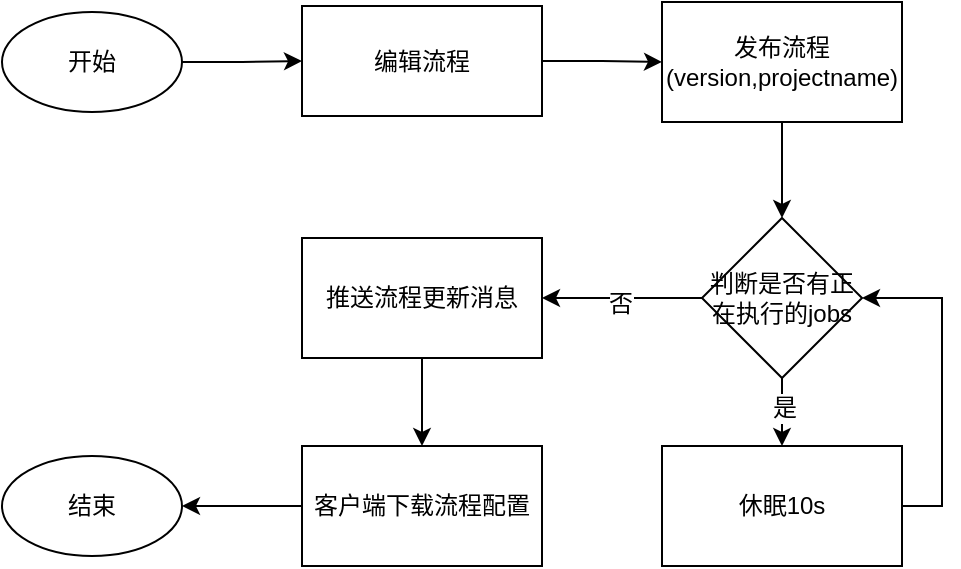 <mxfile version="10.6.6" type="github"><diagram id="TQMAV_Qb1uiiC1kjvwxt" name="Page-1"><mxGraphModel dx="758" dy="478" grid="1" gridSize="10" guides="1" tooltips="1" connect="1" arrows="1" fold="1" page="1" pageScale="1" pageWidth="827" pageHeight="1169" math="0" shadow="0"><root><mxCell id="0"/><mxCell id="1" parent="0"/><mxCell id="eJYYoPjG2V0fgvxtKTTT-3" value="" style="edgeStyle=orthogonalEdgeStyle;rounded=0;orthogonalLoop=1;jettySize=auto;html=1;" edge="1" parent="1" source="eJYYoPjG2V0fgvxtKTTT-1" target="eJYYoPjG2V0fgvxtKTTT-2"><mxGeometry relative="1" as="geometry"/></mxCell><mxCell id="eJYYoPjG2V0fgvxtKTTT-1" value="开始" style="ellipse;whiteSpace=wrap;html=1;" vertex="1" parent="1"><mxGeometry x="90" y="50" width="90" height="50" as="geometry"/></mxCell><mxCell id="eJYYoPjG2V0fgvxtKTTT-5" value="" style="edgeStyle=orthogonalEdgeStyle;rounded=0;orthogonalLoop=1;jettySize=auto;html=1;" edge="1" parent="1" source="eJYYoPjG2V0fgvxtKTTT-2" target="eJYYoPjG2V0fgvxtKTTT-4"><mxGeometry relative="1" as="geometry"/></mxCell><mxCell id="eJYYoPjG2V0fgvxtKTTT-2" value="编辑流程" style="rounded=0;whiteSpace=wrap;html=1;" vertex="1" parent="1"><mxGeometry x="240" y="47" width="120" height="55" as="geometry"/></mxCell><mxCell id="eJYYoPjG2V0fgvxtKTTT-7" value="" style="edgeStyle=orthogonalEdgeStyle;rounded=0;orthogonalLoop=1;jettySize=auto;html=1;entryX=0.5;entryY=0;entryDx=0;entryDy=0;" edge="1" parent="1" source="eJYYoPjG2V0fgvxtKTTT-4" target="eJYYoPjG2V0fgvxtKTTT-8"><mxGeometry relative="1" as="geometry"><mxPoint x="480" y="185" as="targetPoint"/></mxGeometry></mxCell><mxCell id="eJYYoPjG2V0fgvxtKTTT-4" value="发布流程(version,projectname)" style="rounded=0;whiteSpace=wrap;html=1;" vertex="1" parent="1"><mxGeometry x="420" y="45" width="120" height="60" as="geometry"/></mxCell><mxCell id="eJYYoPjG2V0fgvxtKTTT-10" value="" style="edgeStyle=orthogonalEdgeStyle;rounded=0;orthogonalLoop=1;jettySize=auto;html=1;entryX=0.5;entryY=0;entryDx=0;entryDy=0;" edge="1" parent="1" source="eJYYoPjG2V0fgvxtKTTT-8" target="eJYYoPjG2V0fgvxtKTTT-12"><mxGeometry relative="1" as="geometry"><mxPoint x="480" y="313" as="targetPoint"/></mxGeometry></mxCell><mxCell id="eJYYoPjG2V0fgvxtKTTT-11" value="是" style="text;html=1;resizable=0;points=[];align=center;verticalAlign=middle;labelBackgroundColor=#ffffff;" vertex="1" connectable="0" parent="eJYYoPjG2V0fgvxtKTTT-10"><mxGeometry x="-0.35" y="1" relative="1" as="geometry"><mxPoint as="offset"/></mxGeometry></mxCell><mxCell id="eJYYoPjG2V0fgvxtKTTT-16" value="" style="edgeStyle=orthogonalEdgeStyle;rounded=0;orthogonalLoop=1;jettySize=auto;html=1;" edge="1" parent="1" source="eJYYoPjG2V0fgvxtKTTT-8"><mxGeometry relative="1" as="geometry"><mxPoint x="360" y="193" as="targetPoint"/></mxGeometry></mxCell><mxCell id="eJYYoPjG2V0fgvxtKTTT-17" value="否" style="text;html=1;resizable=0;points=[];align=center;verticalAlign=middle;labelBackgroundColor=#ffffff;" vertex="1" connectable="0" parent="eJYYoPjG2V0fgvxtKTTT-16"><mxGeometry x="0.025" y="2" relative="1" as="geometry"><mxPoint as="offset"/></mxGeometry></mxCell><mxCell id="eJYYoPjG2V0fgvxtKTTT-8" value="判断是否有正在执行的jobs" style="rhombus;whiteSpace=wrap;html=1;" vertex="1" parent="1"><mxGeometry x="440" y="153" width="80" height="80" as="geometry"/></mxCell><mxCell id="eJYYoPjG2V0fgvxtKTTT-14" value="" style="edgeStyle=orthogonalEdgeStyle;rounded=0;orthogonalLoop=1;jettySize=auto;html=1;entryX=1;entryY=0.5;entryDx=0;entryDy=0;exitX=1;exitY=0.5;exitDx=0;exitDy=0;" edge="1" parent="1" source="eJYYoPjG2V0fgvxtKTTT-12" target="eJYYoPjG2V0fgvxtKTTT-8"><mxGeometry relative="1" as="geometry"><mxPoint x="620" y="297" as="targetPoint"/></mxGeometry></mxCell><mxCell id="eJYYoPjG2V0fgvxtKTTT-12" value="休眠10s" style="rounded=0;whiteSpace=wrap;html=1;" vertex="1" parent="1"><mxGeometry x="420" y="267" width="120" height="60" as="geometry"/></mxCell><mxCell id="eJYYoPjG2V0fgvxtKTTT-20" value="" style="edgeStyle=orthogonalEdgeStyle;rounded=0;orthogonalLoop=1;jettySize=auto;html=1;" edge="1" parent="1" source="eJYYoPjG2V0fgvxtKTTT-18" target="eJYYoPjG2V0fgvxtKTTT-19"><mxGeometry relative="1" as="geometry"/></mxCell><mxCell id="eJYYoPjG2V0fgvxtKTTT-18" value="推送流程更新消息" style="rounded=0;whiteSpace=wrap;html=1;" vertex="1" parent="1"><mxGeometry x="240" y="163" width="120" height="60" as="geometry"/></mxCell><mxCell id="eJYYoPjG2V0fgvxtKTTT-22" value="" style="edgeStyle=orthogonalEdgeStyle;rounded=0;orthogonalLoop=1;jettySize=auto;html=1;entryX=1;entryY=0.5;entryDx=0;entryDy=0;" edge="1" parent="1" source="eJYYoPjG2V0fgvxtKTTT-19" target="eJYYoPjG2V0fgvxtKTTT-23"><mxGeometry relative="1" as="geometry"><mxPoint x="160" y="297" as="targetPoint"/></mxGeometry></mxCell><mxCell id="eJYYoPjG2V0fgvxtKTTT-19" value="客户端下载流程配置" style="rounded=0;whiteSpace=wrap;html=1;" vertex="1" parent="1"><mxGeometry x="240" y="267" width="120" height="60" as="geometry"/></mxCell><mxCell id="eJYYoPjG2V0fgvxtKTTT-23" value="结束" style="ellipse;whiteSpace=wrap;html=1;" vertex="1" parent="1"><mxGeometry x="90" y="272" width="90" height="50" as="geometry"/></mxCell></root></mxGraphModel></diagram></mxfile>